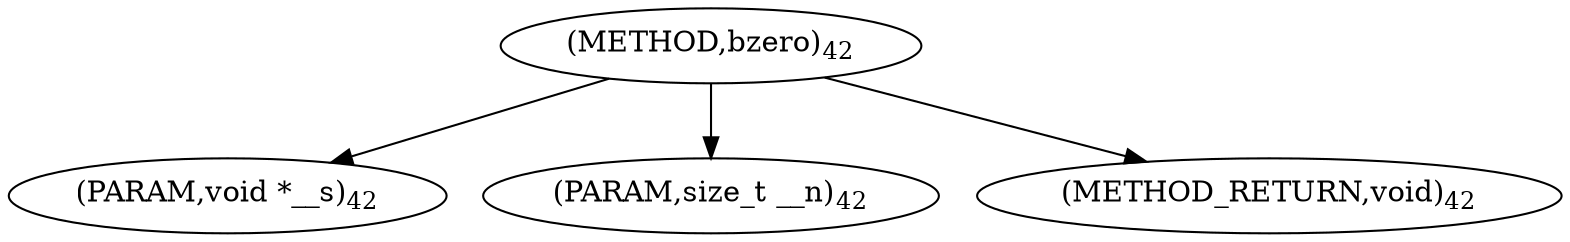 digraph "bzero" {  
"98937" [label = <(METHOD,bzero)<SUB>42</SUB>> ]
"98938" [label = <(PARAM,void *__s)<SUB>42</SUB>> ]
"98939" [label = <(PARAM,size_t __n)<SUB>42</SUB>> ]
"98940" [label = <(METHOD_RETURN,void)<SUB>42</SUB>> ]
  "98937" -> "98938" 
  "98937" -> "98939" 
  "98937" -> "98940" 
}
